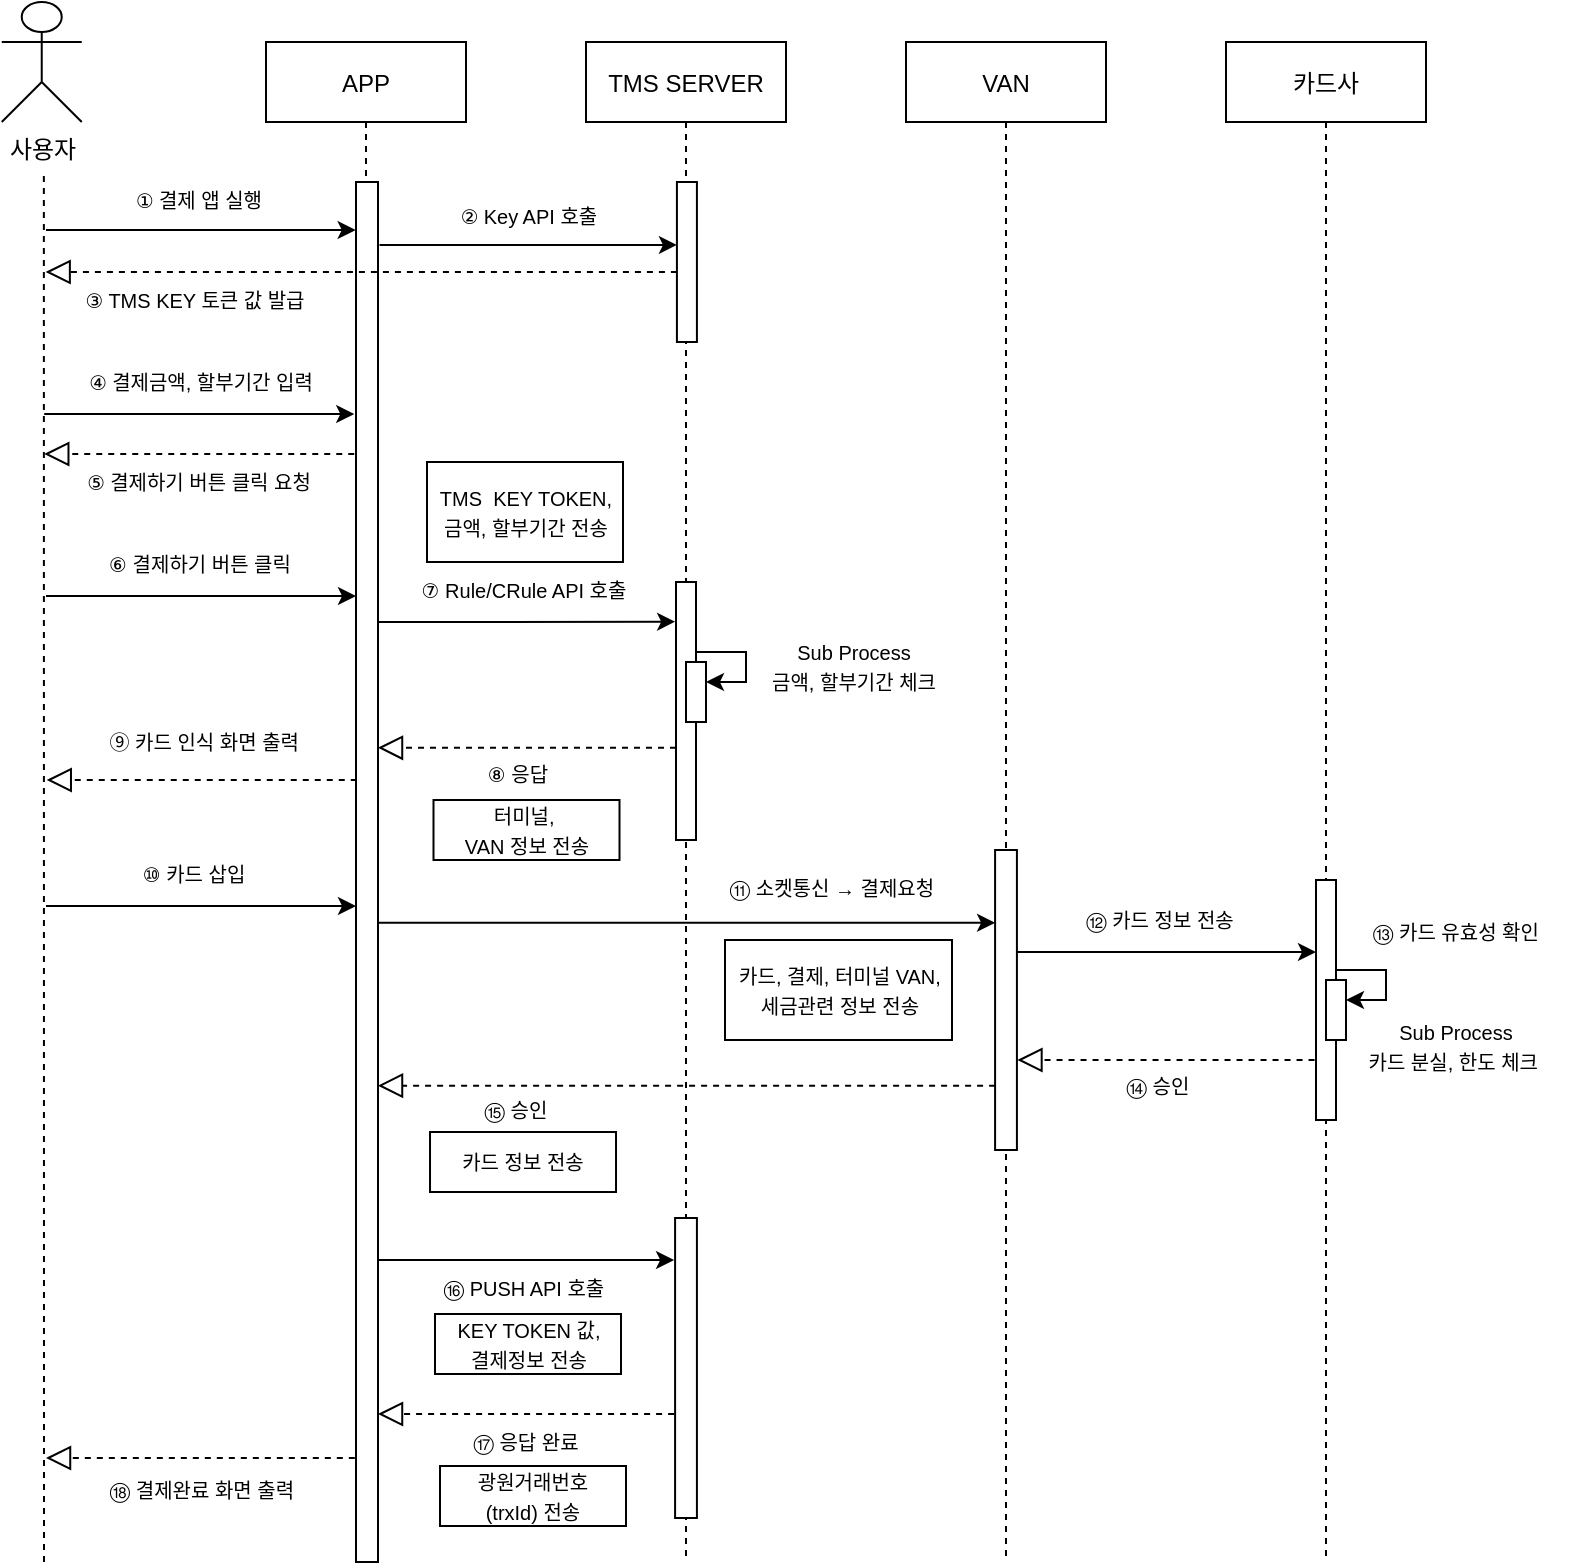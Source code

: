 <mxfile version="13.9.6" type="github">
  <diagram id="kgpKYQtTHZ0yAKxKKP6v" name="Page-1">
    <mxGraphModel dx="2119" dy="867" grid="0" gridSize="10" guides="1" tooltips="1" connect="1" arrows="1" fold="1" page="0" pageScale="1" pageWidth="1100" pageHeight="850" background="none" math="0" shadow="0">
      <root>
        <mxCell id="0" />
        <mxCell id="1" parent="0" />
        <mxCell id="wkqNDu4oZNAe2_1UIhFU-5" value="APP" style="shape=umlLifeline;perimeter=lifelinePerimeter;container=1;collapsible=0;recursiveResize=0;rounded=0;shadow=0;strokeWidth=1;" parent="1" vertex="1">
          <mxGeometry x="-130" y="360" width="100" height="760" as="geometry" />
        </mxCell>
        <mxCell id="wkqNDu4oZNAe2_1UIhFU-6" value="" style="points=[];perimeter=orthogonalPerimeter;rounded=0;shadow=0;strokeWidth=1;" parent="wkqNDu4oZNAe2_1UIhFU-5" vertex="1">
          <mxGeometry x="45" y="70" width="11" height="690" as="geometry" />
        </mxCell>
        <mxCell id="wkqNDu4oZNAe2_1UIhFU-16" value="VAN" style="shape=umlLifeline;perimeter=lifelinePerimeter;container=1;collapsible=0;recursiveResize=0;rounded=0;shadow=0;strokeWidth=1;" parent="1" vertex="1">
          <mxGeometry x="190" y="360" width="100" height="760" as="geometry" />
        </mxCell>
        <mxCell id="Cnj2iCvaiaWYSwRsUYoD-5" value="" style="points=[];perimeter=orthogonalPerimeter;rounded=0;shadow=0;strokeWidth=1;" vertex="1" parent="wkqNDu4oZNAe2_1UIhFU-16">
          <mxGeometry x="44.55" y="404" width="10.91" height="150" as="geometry" />
        </mxCell>
        <mxCell id="wkqNDu4oZNAe2_1UIhFU-17" value="TMS SERVER" style="shape=umlLifeline;perimeter=lifelinePerimeter;container=1;collapsible=0;recursiveResize=0;rounded=0;shadow=0;strokeWidth=1;size=40;" parent="1" vertex="1">
          <mxGeometry x="30" y="360" width="100" height="760" as="geometry" />
        </mxCell>
        <mxCell id="wkqNDu4oZNAe2_1UIhFU-38" value="" style="edgeStyle=orthogonalEdgeStyle;rounded=0;orthogonalLoop=1;jettySize=auto;html=1;startArrow=none;startFill=0;" parent="wkqNDu4oZNAe2_1UIhFU-17" target="wkqNDu4oZNAe2_1UIhFU-33" edge="1">
          <mxGeometry relative="1" as="geometry">
            <mxPoint x="70" y="320" as="targetPoint" />
            <Array as="points">
              <mxPoint x="80" y="305" />
              <mxPoint x="80" y="320" />
            </Array>
            <mxPoint x="50.0" y="305" as="sourcePoint" />
          </mxGeometry>
        </mxCell>
        <mxCell id="Cnj2iCvaiaWYSwRsUYoD-9" value="" style="points=[];perimeter=orthogonalPerimeter;rounded=0;shadow=0;strokeWidth=1;" vertex="1" parent="wkqNDu4oZNAe2_1UIhFU-17">
          <mxGeometry x="45" y="270" width="10" height="129" as="geometry" />
        </mxCell>
        <mxCell id="wkqNDu4oZNAe2_1UIhFU-33" value="" style="points=[];perimeter=orthogonalPerimeter;rounded=0;shadow=0;strokeWidth=1;" parent="wkqNDu4oZNAe2_1UIhFU-17" vertex="1">
          <mxGeometry x="50" y="310" width="10" height="30" as="geometry" />
        </mxCell>
        <mxCell id="Cnj2iCvaiaWYSwRsUYoD-23" value="" style="points=[];perimeter=orthogonalPerimeter;rounded=0;shadow=0;strokeWidth=1;" vertex="1" parent="wkqNDu4oZNAe2_1UIhFU-17">
          <mxGeometry x="44.55" y="588" width="10.91" height="150" as="geometry" />
        </mxCell>
        <mxCell id="Cnj2iCvaiaWYSwRsUYoD-34" value="" style="points=[];perimeter=orthogonalPerimeter;rounded=0;shadow=0;strokeWidth=1;" vertex="1" parent="wkqNDu4oZNAe2_1UIhFU-17">
          <mxGeometry x="45.46" y="70" width="10" height="80" as="geometry" />
        </mxCell>
        <mxCell id="wkqNDu4oZNAe2_1UIhFU-18" value="카드사" style="shape=umlLifeline;perimeter=lifelinePerimeter;container=1;collapsible=0;recursiveResize=0;rounded=0;shadow=0;strokeWidth=1;" parent="1" vertex="1">
          <mxGeometry x="350" y="360" width="100" height="760" as="geometry" />
        </mxCell>
        <mxCell id="Cnj2iCvaiaWYSwRsUYoD-10" value="" style="edgeStyle=orthogonalEdgeStyle;rounded=0;orthogonalLoop=1;jettySize=auto;html=1;startArrow=none;startFill=0;" edge="1" parent="wkqNDu4oZNAe2_1UIhFU-18" target="Cnj2iCvaiaWYSwRsUYoD-12">
          <mxGeometry relative="1" as="geometry">
            <mxPoint x="40" y="119" as="targetPoint" />
            <Array as="points">
              <mxPoint x="80" y="464" />
              <mxPoint x="80" y="479" />
            </Array>
            <mxPoint x="50.0" y="464" as="sourcePoint" />
          </mxGeometry>
        </mxCell>
        <mxCell id="Cnj2iCvaiaWYSwRsUYoD-11" value="" style="points=[];perimeter=orthogonalPerimeter;rounded=0;shadow=0;strokeWidth=1;" vertex="1" parent="wkqNDu4oZNAe2_1UIhFU-18">
          <mxGeometry x="45" y="419" width="10" height="120" as="geometry" />
        </mxCell>
        <mxCell id="Cnj2iCvaiaWYSwRsUYoD-12" value="" style="points=[];perimeter=orthogonalPerimeter;rounded=0;shadow=0;strokeWidth=1;" vertex="1" parent="wkqNDu4oZNAe2_1UIhFU-18">
          <mxGeometry x="50" y="469" width="10" height="30" as="geometry" />
        </mxCell>
        <mxCell id="wkqNDu4oZNAe2_1UIhFU-19" value="사용자" style="shape=umlActor;verticalLabelPosition=bottom;verticalAlign=top;html=1;outlineConnect=0;" parent="1" vertex="1">
          <mxGeometry x="-262.13" y="340" width="40" height="60" as="geometry" />
        </mxCell>
        <mxCell id="wkqNDu4oZNAe2_1UIhFU-23" value="" style="endArrow=classic;html=1;" parent="1" edge="1">
          <mxGeometry width="50" height="50" relative="1" as="geometry">
            <mxPoint x="-240" y="637" as="sourcePoint" />
            <mxPoint x="-85" y="637" as="targetPoint" />
          </mxGeometry>
        </mxCell>
        <mxCell id="wkqNDu4oZNAe2_1UIhFU-25" value="&lt;font style=&quot;font-size: 10px&quot;&gt;&lt;span lang=&quot;EN-US&quot; style=&quot;line-height: 125% ; font-family: &amp;#34;맑은 고딕&amp;#34;&quot;&gt;⑥&lt;/span&gt;&amp;nbsp;결제하기 버튼 클릭&lt;/font&gt;" style="text;html=1;strokeColor=none;fillColor=none;align=center;verticalAlign=middle;whiteSpace=wrap;rounded=0;" parent="1" vertex="1">
          <mxGeometry x="-217.13" y="604" width="107.5" height="33" as="geometry" />
        </mxCell>
        <mxCell id="wkqNDu4oZNAe2_1UIhFU-35" value="&lt;font style=&quot;font-size: 10px&quot;&gt;&lt;span lang=&quot;EN-US&quot; style=&quot;line-height: 125% ; font-family: &amp;#34;맑은 고딕&amp;#34;&quot;&gt;⑦&lt;/span&gt;&amp;nbsp;Rule/CRule API 호출&lt;/font&gt;" style="text;html=1;strokeColor=none;fillColor=none;align=center;verticalAlign=middle;whiteSpace=wrap;rounded=0;" parent="1" vertex="1">
          <mxGeometry x="-60.49" y="624" width="118" height="20" as="geometry" />
        </mxCell>
        <mxCell id="wkqNDu4oZNAe2_1UIhFU-36" value="&lt;span style=&quot;font-size: 10px&quot;&gt;TMS&amp;nbsp; KEY TOKEN,&lt;br&gt;금액, 할부기간 전송&lt;br&gt;&lt;/span&gt;" style="rounded=0;whiteSpace=wrap;html=1;" parent="1" vertex="1">
          <mxGeometry x="-49.5" y="570" width="98" height="50" as="geometry" />
        </mxCell>
        <mxCell id="wkqNDu4oZNAe2_1UIhFU-39" value="" style="startArrow=none;startFill=0;startSize=7;endArrow=block;endFill=0;endSize=10;dashed=1;html=1;" parent="1" edge="1">
          <mxGeometry width="100" relative="1" as="geometry">
            <mxPoint x="75" y="712.88" as="sourcePoint" />
            <mxPoint x="-74" y="712.88" as="targetPoint" />
            <Array as="points">
              <mxPoint x="-0.46" y="712.88" />
            </Array>
          </mxGeometry>
        </mxCell>
        <mxCell id="wkqNDu4oZNAe2_1UIhFU-41" value="" style="endArrow=classic;html=1;entryX=-0.043;entryY=0.154;entryDx=0;entryDy=0;entryPerimeter=0;" parent="1" edge="1" target="Cnj2iCvaiaWYSwRsUYoD-9">
          <mxGeometry width="50" height="50" relative="1" as="geometry">
            <mxPoint x="-74" y="650.02" as="sourcePoint" />
            <mxPoint x="72" y="650" as="targetPoint" />
          </mxGeometry>
        </mxCell>
        <mxCell id="wkqNDu4oZNAe2_1UIhFU-42" value="&lt;font style=&quot;font-size: 10px&quot;&gt;&lt;span lang=&quot;EN-US&quot; style=&quot;line-height: 125% ; font-family: &amp;#34;맑은 고딕&amp;#34;&quot;&gt;⑧&lt;/span&gt;&amp;nbsp;응답&lt;br&gt;&lt;/font&gt;" style="text;html=1;strokeColor=none;fillColor=none;align=center;verticalAlign=middle;whiteSpace=wrap;rounded=0;" parent="1" vertex="1">
          <mxGeometry x="-63" y="716" width="118" height="20" as="geometry" />
        </mxCell>
        <mxCell id="wkqNDu4oZNAe2_1UIhFU-43" value="" style="startArrow=none;startFill=0;startSize=7;endArrow=block;endFill=0;endSize=10;dashed=1;html=1;" parent="1" edge="1">
          <mxGeometry width="100" relative="1" as="geometry">
            <mxPoint x="-84.63" y="729" as="sourcePoint" />
            <mxPoint x="-239.63" y="729" as="targetPoint" />
            <Array as="points">
              <mxPoint x="-155.13" y="729" />
            </Array>
          </mxGeometry>
        </mxCell>
        <mxCell id="wkqNDu4oZNAe2_1UIhFU-44" value="&lt;font style=&quot;font-size: 10px&quot;&gt;⑨ 카드 인식 화면 출력&amp;nbsp;&lt;/font&gt;" style="text;html=1;strokeColor=none;fillColor=none;align=center;verticalAlign=middle;whiteSpace=wrap;rounded=0;" parent="1" vertex="1">
          <mxGeometry x="-216.76" y="700" width="115" height="20" as="geometry" />
        </mxCell>
        <mxCell id="wkqNDu4oZNAe2_1UIhFU-45" value="&lt;span style=&quot;font-size: 10px&quot;&gt;Sub Process&lt;br&gt;금액, 할부기간 체크&lt;br&gt;&lt;/span&gt;" style="text;html=1;strokeColor=none;fillColor=none;align=center;verticalAlign=middle;whiteSpace=wrap;rounded=0;" parent="1" vertex="1">
          <mxGeometry x="114" y="662" width="100" height="20" as="geometry" />
        </mxCell>
        <mxCell id="Cnj2iCvaiaWYSwRsUYoD-1" value="" style="endArrow=classic;html=1;" edge="1" parent="1">
          <mxGeometry width="50" height="50" relative="1" as="geometry">
            <mxPoint x="-240" y="792" as="sourcePoint" />
            <mxPoint x="-85.0" y="792" as="targetPoint" />
          </mxGeometry>
        </mxCell>
        <mxCell id="Cnj2iCvaiaWYSwRsUYoD-2" value="&lt;font style=&quot;font-size: 10px&quot;&gt;&lt;span lang=&quot;EN-US&quot; style=&quot;line-height: 125% ; font-family: &amp;#34;맑은 고딕&amp;#34;&quot;&gt;⑩&lt;/span&gt;&amp;nbsp;카드 삽입&lt;/font&gt;" style="text;html=1;strokeColor=none;fillColor=none;align=center;verticalAlign=middle;whiteSpace=wrap;rounded=0;" vertex="1" parent="1">
          <mxGeometry x="-211.5" y="766" width="90" height="20" as="geometry" />
        </mxCell>
        <mxCell id="Cnj2iCvaiaWYSwRsUYoD-6" value="" style="endArrow=classic;html=1;" edge="1" parent="1">
          <mxGeometry width="50" height="50" relative="1" as="geometry">
            <mxPoint x="-74" y="800.4" as="sourcePoint" />
            <mxPoint x="234.55" y="800.4" as="targetPoint" />
          </mxGeometry>
        </mxCell>
        <mxCell id="Cnj2iCvaiaWYSwRsUYoD-7" value="&lt;font style=&quot;font-size: 10px&quot;&gt;&lt;span lang=&quot;EN-US&quot; style=&quot;line-height: 125% ; font-family: &amp;#34;맑은 고딕&amp;#34;&quot;&gt;⑪&lt;/span&gt;&amp;nbsp;소켓통신 → 결제요청&lt;/font&gt;" style="text;html=1;strokeColor=none;fillColor=none;align=center;verticalAlign=middle;whiteSpace=wrap;rounded=0;" vertex="1" parent="1">
          <mxGeometry x="93" y="773" width="120" height="20" as="geometry" />
        </mxCell>
        <mxCell id="Cnj2iCvaiaWYSwRsUYoD-8" value="&lt;span style=&quot;font-size: 10px&quot;&gt;카드, 결제, 터미널 VAN, 세금관련 정보 전송&lt;br&gt;&lt;/span&gt;" style="rounded=0;whiteSpace=wrap;html=1;" vertex="1" parent="1">
          <mxGeometry x="99.5" y="809" width="113.5" height="50" as="geometry" />
        </mxCell>
        <mxCell id="Cnj2iCvaiaWYSwRsUYoD-13" value="" style="endArrow=classic;html=1;" edge="1" parent="1" target="Cnj2iCvaiaWYSwRsUYoD-11">
          <mxGeometry width="50" height="50" relative="1" as="geometry">
            <mxPoint x="245.46" y="815" as="sourcePoint" />
            <mxPoint x="392.96" y="815" as="targetPoint" />
          </mxGeometry>
        </mxCell>
        <mxCell id="Cnj2iCvaiaWYSwRsUYoD-14" value="&lt;font style=&quot;font-size: 10px&quot;&gt;&lt;span lang=&quot;EN-US&quot; style=&quot;line-height: 125% ; font-family: &amp;#34;맑은 고딕&amp;#34;&quot;&gt;⑫&lt;/span&gt;&amp;nbsp;카드 정보 전송&lt;/font&gt;" style="text;html=1;strokeColor=none;fillColor=none;align=center;verticalAlign=middle;whiteSpace=wrap;rounded=0;" vertex="1" parent="1">
          <mxGeometry x="257" y="789" width="120" height="20" as="geometry" />
        </mxCell>
        <mxCell id="Cnj2iCvaiaWYSwRsUYoD-15" value="&lt;font style=&quot;font-size: 10px&quot;&gt;&lt;span lang=&quot;EN-US&quot; style=&quot;line-height: 125% ; font-family: &amp;#34;맑은 고딕&amp;#34;&quot;&gt;⑬&lt;/span&gt;&amp;nbsp;카드 유효성 확인&lt;/font&gt;&lt;span style=&quot;font-size: 10px&quot;&gt;&lt;br&gt;&lt;/span&gt;" style="text;html=1;strokeColor=none;fillColor=none;align=center;verticalAlign=middle;whiteSpace=wrap;rounded=0;" vertex="1" parent="1">
          <mxGeometry x="405" y="795" width="120" height="20" as="geometry" />
        </mxCell>
        <mxCell id="Cnj2iCvaiaWYSwRsUYoD-16" value="&lt;font style=&quot;font-size: 10px&quot;&gt;&lt;span lang=&quot;EN-US&quot; style=&quot;line-height: 125% ; font-family: &amp;#34;맑은 고딕&amp;#34;&quot;&gt;⑭&lt;/span&gt;&amp;nbsp;승인&lt;/font&gt;" style="text;html=1;strokeColor=none;fillColor=none;align=center;verticalAlign=middle;whiteSpace=wrap;rounded=0;" vertex="1" parent="1">
          <mxGeometry x="256" y="872" width="120" height="20" as="geometry" />
        </mxCell>
        <mxCell id="Cnj2iCvaiaWYSwRsUYoD-19" value="" style="startArrow=none;startFill=0;startSize=7;endArrow=block;endFill=0;endSize=10;dashed=1;html=1;" edge="1" parent="1">
          <mxGeometry width="100" relative="1" as="geometry">
            <mxPoint x="394.27" y="869.0" as="sourcePoint" />
            <mxPoint x="245.72" y="869.0" as="targetPoint" />
            <Array as="points">
              <mxPoint x="318.81" y="869" />
            </Array>
          </mxGeometry>
        </mxCell>
        <mxCell id="Cnj2iCvaiaWYSwRsUYoD-20" value="" style="startArrow=none;startFill=0;startSize=7;endArrow=block;endFill=0;endSize=10;dashed=1;html=1;" edge="1" parent="1">
          <mxGeometry width="100" relative="1" as="geometry">
            <mxPoint x="234.55" y="881.86" as="sourcePoint" />
            <mxPoint x="-74" y="881.86" as="targetPoint" />
            <Array as="points">
              <mxPoint x="152.81" y="881.86" />
            </Array>
          </mxGeometry>
        </mxCell>
        <mxCell id="Cnj2iCvaiaWYSwRsUYoD-21" value="&lt;font style=&quot;font-size: 10px&quot;&gt;&lt;span lang=&quot;EN-US&quot; style=&quot;line-height: 125% ; font-family: &amp;#34;맑은 고딕&amp;#34;&quot;&gt;⑮&lt;/span&gt;&amp;nbsp;승인&lt;/font&gt;" style="text;html=1;strokeColor=none;fillColor=none;align=center;verticalAlign=middle;whiteSpace=wrap;rounded=0;" vertex="1" parent="1">
          <mxGeometry x="-65.49" y="884" width="120" height="20" as="geometry" />
        </mxCell>
        <mxCell id="Cnj2iCvaiaWYSwRsUYoD-22" value="&lt;span style=&quot;font-size: 10px&quot;&gt;카드 정보 전송&lt;br&gt;&lt;/span&gt;" style="rounded=0;whiteSpace=wrap;html=1;" vertex="1" parent="1">
          <mxGeometry x="-47.99" y="905" width="93" height="30" as="geometry" />
        </mxCell>
        <mxCell id="Cnj2iCvaiaWYSwRsUYoD-24" value="" style="endArrow=classic;html=1;entryX=-0.046;entryY=0.14;entryDx=0;entryDy=0;entryPerimeter=0;" edge="1" parent="1" target="Cnj2iCvaiaWYSwRsUYoD-23">
          <mxGeometry width="50" height="50" relative="1" as="geometry">
            <mxPoint x="-74" y="969" as="sourcePoint" />
            <mxPoint x="70" y="969" as="targetPoint" />
          </mxGeometry>
        </mxCell>
        <mxCell id="Cnj2iCvaiaWYSwRsUYoD-25" value="&lt;font style=&quot;font-size: 10px&quot;&gt;&lt;span lang=&quot;EN-US&quot; style=&quot;line-height: 125%&quot;&gt;⑯&lt;/span&gt;&amp;nbsp;PUSH API 호출&lt;/font&gt;" style="text;html=1;strokeColor=none;fillColor=none;align=center;verticalAlign=middle;whiteSpace=wrap;rounded=0;" vertex="1" parent="1">
          <mxGeometry x="-46.25" y="973" width="90" height="20" as="geometry" />
        </mxCell>
        <mxCell id="Cnj2iCvaiaWYSwRsUYoD-27" value="&lt;font style=&quot;font-size: 10px&quot;&gt;&lt;span lang=&quot;EN-US&quot; style=&quot;line-height: 125%&quot;&gt;⑰&lt;/span&gt;&amp;nbsp;응답 완료&lt;/font&gt;" style="text;html=1;strokeColor=none;fillColor=none;align=center;verticalAlign=middle;whiteSpace=wrap;rounded=0;" vertex="1" parent="1">
          <mxGeometry x="-60.49" y="1050" width="120" height="20" as="geometry" />
        </mxCell>
        <mxCell id="Cnj2iCvaiaWYSwRsUYoD-28" value="" style="startArrow=none;startFill=0;startSize=7;endArrow=block;endFill=0;endSize=10;dashed=1;html=1;exitX=-0.046;exitY=0.867;exitDx=0;exitDy=0;exitPerimeter=0;" edge="1" parent="1">
          <mxGeometry width="100" relative="1" as="geometry">
            <mxPoint x="74.048" y="1046.05" as="sourcePoint" />
            <mxPoint x="-74" y="1046" as="targetPoint" />
            <Array as="points">
              <mxPoint x="2.32" y="1046" />
            </Array>
          </mxGeometry>
        </mxCell>
        <mxCell id="Cnj2iCvaiaWYSwRsUYoD-29" value="&lt;span style=&quot;font-size: 10px&quot;&gt;광원거래번호&lt;br&gt;(trxId) 전송&lt;br&gt;&lt;/span&gt;" style="rounded=0;whiteSpace=wrap;html=1;" vertex="1" parent="1">
          <mxGeometry x="-43" y="1072" width="93" height="30" as="geometry" />
        </mxCell>
        <mxCell id="Cnj2iCvaiaWYSwRsUYoD-30" value="&lt;font style=&quot;font-size: 10px&quot;&gt;&lt;span lang=&quot;EN-US&quot; style=&quot;line-height: 125%&quot;&gt;⑱&amp;nbsp;&lt;/span&gt;결제완료 화면 출력&lt;/font&gt;" style="text;html=1;strokeColor=none;fillColor=none;align=center;verticalAlign=middle;whiteSpace=wrap;rounded=0;" vertex="1" parent="1">
          <mxGeometry x="-222.13" y="1074" width="120" height="20" as="geometry" />
        </mxCell>
        <mxCell id="Cnj2iCvaiaWYSwRsUYoD-31" value="" style="startArrow=none;startFill=0;startSize=7;endArrow=block;endFill=0;endSize=10;dashed=1;html=1;exitX=-0.046;exitY=0.867;exitDx=0;exitDy=0;exitPerimeter=0;" edge="1" parent="1">
          <mxGeometry width="100" relative="1" as="geometry">
            <mxPoint x="-85.592" y="1068.05" as="sourcePoint" />
            <mxPoint x="-240" y="1068" as="targetPoint" />
            <Array as="points">
              <mxPoint x="-157.32" y="1068" />
            </Array>
          </mxGeometry>
        </mxCell>
        <mxCell id="Cnj2iCvaiaWYSwRsUYoD-39" value="&lt;span style=&quot;font-size: 10px&quot;&gt;KEY TOKEN 값, &lt;br&gt;결제정보 전송&lt;/span&gt;&lt;span style=&quot;font-size: 10px&quot;&gt;&lt;br&gt;&lt;/span&gt;" style="rounded=0;whiteSpace=wrap;html=1;" vertex="1" parent="1">
          <mxGeometry x="-45.5" y="996" width="93" height="30" as="geometry" />
        </mxCell>
        <mxCell id="Cnj2iCvaiaWYSwRsUYoD-42" value="" style="startArrow=none;startFill=0;startSize=7;endArrow=block;endFill=0;endSize=10;dashed=1;html=1;" edge="1" parent="1">
          <mxGeometry width="100" relative="1" as="geometry">
            <mxPoint x="75.46" y="475" as="sourcePoint" />
            <mxPoint x="-240.19" y="475" as="targetPoint" />
            <Array as="points">
              <mxPoint x="-155.69" y="475" />
            </Array>
          </mxGeometry>
        </mxCell>
        <mxCell id="Cnj2iCvaiaWYSwRsUYoD-44" value="" style="endArrow=classic;html=1;exitX=1.069;exitY=0.039;exitDx=0;exitDy=0;exitPerimeter=0;" edge="1" parent="1">
          <mxGeometry width="50" height="50" relative="1" as="geometry">
            <mxPoint x="-73.241" y="461.47" as="sourcePoint" />
            <mxPoint x="75.46" y="461.47" as="targetPoint" />
          </mxGeometry>
        </mxCell>
        <mxCell id="Cnj2iCvaiaWYSwRsUYoD-45" value="&lt;font style=&quot;font-size: 10px&quot;&gt;&lt;span lang=&quot;EN-US&quot; style=&quot;line-height: 125% ; font-family: &amp;#34;맑은 고딕&amp;#34;&quot;&gt;③&amp;nbsp;&lt;/span&gt;TMS KEY 토큰 값 발급&lt;/font&gt;" style="text;html=1;strokeColor=none;fillColor=none;align=center;verticalAlign=middle;whiteSpace=wrap;rounded=0;" vertex="1" parent="1">
          <mxGeometry x="-229.06" y="479" width="127.13" height="20" as="geometry" />
        </mxCell>
        <mxCell id="Cnj2iCvaiaWYSwRsUYoD-56" value="&lt;font style=&quot;font-size: 10px&quot;&gt;&lt;span lang=&quot;EN-US&quot; style=&quot;line-height: 125% ; font-family: &amp;#34;맑은 고딕&amp;#34;&quot;&gt;④&amp;nbsp;&lt;/span&gt;결제금액, 할부기간 입력&lt;/font&gt;" style="text;html=1;strokeColor=none;fillColor=none;align=center;verticalAlign=middle;whiteSpace=wrap;rounded=0;" vertex="1" parent="1">
          <mxGeometry x="-225.69" y="520" width="127.13" height="20" as="geometry" />
        </mxCell>
        <mxCell id="Cnj2iCvaiaWYSwRsUYoD-57" value="&lt;font style=&quot;font-size: 10px&quot;&gt;&lt;span lang=&quot;EN-US&quot; style=&quot;line-height: 125% ; font-family: &amp;#34;맑은 고딕&amp;#34;&quot;&gt;②&amp;nbsp;&lt;/span&gt;Key API 호출&lt;/font&gt;" style="text;html=1;strokeColor=none;fillColor=none;align=center;verticalAlign=middle;whiteSpace=wrap;rounded=0;" vertex="1" parent="1">
          <mxGeometry x="-55.0" y="437" width="112.75" height="20" as="geometry" />
        </mxCell>
        <mxCell id="Cnj2iCvaiaWYSwRsUYoD-58" value="" style="startArrow=none;startFill=0;startSize=7;endArrow=block;endFill=0;endSize=10;dashed=1;html=1;" edge="1" parent="1">
          <mxGeometry width="100" relative="1" as="geometry">
            <mxPoint x="-85.88" y="566" as="sourcePoint" />
            <mxPoint x="-240.88" y="566" as="targetPoint" />
            <Array as="points">
              <mxPoint x="-156.38" y="566" />
            </Array>
          </mxGeometry>
        </mxCell>
        <mxCell id="Cnj2iCvaiaWYSwRsUYoD-60" value="" style="endArrow=none;dashed=1;html=1;" edge="1" parent="1">
          <mxGeometry width="50" height="50" relative="1" as="geometry">
            <mxPoint x="-241" y="1120" as="sourcePoint" />
            <mxPoint x="-241.07" y="425" as="targetPoint" />
          </mxGeometry>
        </mxCell>
        <mxCell id="Cnj2iCvaiaWYSwRsUYoD-64" value="" style="endArrow=classic;html=1;" edge="1" parent="1">
          <mxGeometry width="50" height="50" relative="1" as="geometry">
            <mxPoint x="-240.88" y="546" as="sourcePoint" />
            <mxPoint x="-85.88" y="546" as="targetPoint" />
          </mxGeometry>
        </mxCell>
        <mxCell id="Cnj2iCvaiaWYSwRsUYoD-65" value="&lt;font style=&quot;font-size: 10px&quot;&gt;&lt;span lang=&quot;EN-US&quot; style=&quot;line-height: 125% ; font-family: &amp;#34;맑은 고딕&amp;#34;&quot;&gt;①&amp;nbsp;&lt;/span&gt;결제 앱 실행&lt;/font&gt;" style="text;html=1;strokeColor=none;fillColor=none;align=center;verticalAlign=middle;whiteSpace=wrap;rounded=0;" vertex="1" parent="1">
          <mxGeometry x="-219.76" y="429" width="112.75" height="20" as="geometry" />
        </mxCell>
        <mxCell id="Cnj2iCvaiaWYSwRsUYoD-66" value="" style="endArrow=classic;html=1;" edge="1" parent="1">
          <mxGeometry width="50" height="50" relative="1" as="geometry">
            <mxPoint x="-240" y="454" as="sourcePoint" />
            <mxPoint x="-85.15" y="454" as="targetPoint" />
          </mxGeometry>
        </mxCell>
        <mxCell id="Cnj2iCvaiaWYSwRsUYoD-67" value="&lt;font style=&quot;font-size: 10px&quot;&gt;&lt;span lang=&quot;EN-US&quot; style=&quot;line-height: 125% ; font-family: &amp;#34;맑은 고딕&amp;#34;&quot;&gt;⑤&amp;nbsp;&lt;/span&gt;결제하기 버튼 클릭 요청&lt;/font&gt;" style="text;html=1;strokeColor=none;fillColor=none;align=center;verticalAlign=middle;whiteSpace=wrap;rounded=0;" vertex="1" parent="1">
          <mxGeometry x="-227.63" y="570" width="128.5" height="20" as="geometry" />
        </mxCell>
        <mxCell id="Cnj2iCvaiaWYSwRsUYoD-69" value="&lt;span style=&quot;font-size: 10px&quot;&gt;Sub Process&lt;br&gt;카드 분실, 한도 체크&amp;nbsp;&lt;br&gt;&lt;/span&gt;" style="text;html=1;strokeColor=none;fillColor=none;align=center;verticalAlign=middle;whiteSpace=wrap;rounded=0;" vertex="1" parent="1">
          <mxGeometry x="410" y="852" width="110" height="20" as="geometry" />
        </mxCell>
        <mxCell id="Cnj2iCvaiaWYSwRsUYoD-71" value="&lt;span style=&quot;font-size: 10px&quot;&gt;터미널,&amp;nbsp;&lt;/span&gt;&lt;br style=&quot;font-size: 10px&quot;&gt;&lt;span style=&quot;font-size: 10px&quot;&gt;VAN 정보 전송&lt;/span&gt;&lt;span style=&quot;font-size: 10px&quot;&gt;&lt;br&gt;&lt;/span&gt;" style="rounded=0;whiteSpace=wrap;html=1;" vertex="1" parent="1">
          <mxGeometry x="-46.25" y="739" width="93" height="30" as="geometry" />
        </mxCell>
      </root>
    </mxGraphModel>
  </diagram>
</mxfile>
